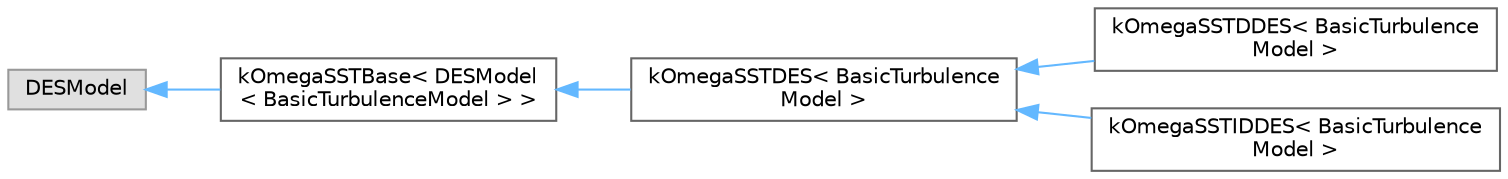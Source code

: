 digraph "Graphical Class Hierarchy"
{
 // LATEX_PDF_SIZE
  bgcolor="transparent";
  edge [fontname=Helvetica,fontsize=10,labelfontname=Helvetica,labelfontsize=10];
  node [fontname=Helvetica,fontsize=10,shape=box,height=0.2,width=0.4];
  rankdir="LR";
  Node0 [id="Node000000",label="DESModel",height=0.2,width=0.4,color="grey60", fillcolor="#E0E0E0", style="filled",tooltip=" "];
  Node0 -> Node1 [id="edge4518_Node000000_Node000001",dir="back",color="steelblue1",style="solid",tooltip=" "];
  Node1 [id="Node000001",label="kOmegaSSTBase\< DESModel\l\< BasicTurbulenceModel \> \>",height=0.2,width=0.4,color="grey40", fillcolor="white", style="filled",URL="$classFoam_1_1kOmegaSSTBase.html",tooltip=" "];
  Node1 -> Node2 [id="edge4519_Node000001_Node000002",dir="back",color="steelblue1",style="solid",tooltip=" "];
  Node2 [id="Node000002",label="kOmegaSSTDES\< BasicTurbulence\lModel \>",height=0.2,width=0.4,color="grey40", fillcolor="white", style="filled",URL="$classFoam_1_1LESModels_1_1kOmegaSSTDES.html",tooltip="k-omega-SST DES turbulence model for incompressible and compressible flows."];
  Node2 -> Node3 [id="edge4520_Node000002_Node000003",dir="back",color="steelblue1",style="solid",tooltip=" "];
  Node3 [id="Node000003",label="kOmegaSSTDDES\< BasicTurbulence\lModel \>",height=0.2,width=0.4,color="grey40", fillcolor="white", style="filled",URL="$classFoam_1_1LESModels_1_1kOmegaSSTDDES.html",tooltip="k-omega-SST DDES turbulence model for incompressible and compressible flows."];
  Node2 -> Node4 [id="edge4521_Node000002_Node000004",dir="back",color="steelblue1",style="solid",tooltip=" "];
  Node4 [id="Node000004",label="kOmegaSSTIDDES\< BasicTurbulence\lModel \>",height=0.2,width=0.4,color="grey40", fillcolor="white", style="filled",URL="$classFoam_1_1LESModels_1_1kOmegaSSTIDDES.html",tooltip="k-omega-SST IDDES turbulence model for incompressible and compressible flows."];
}

